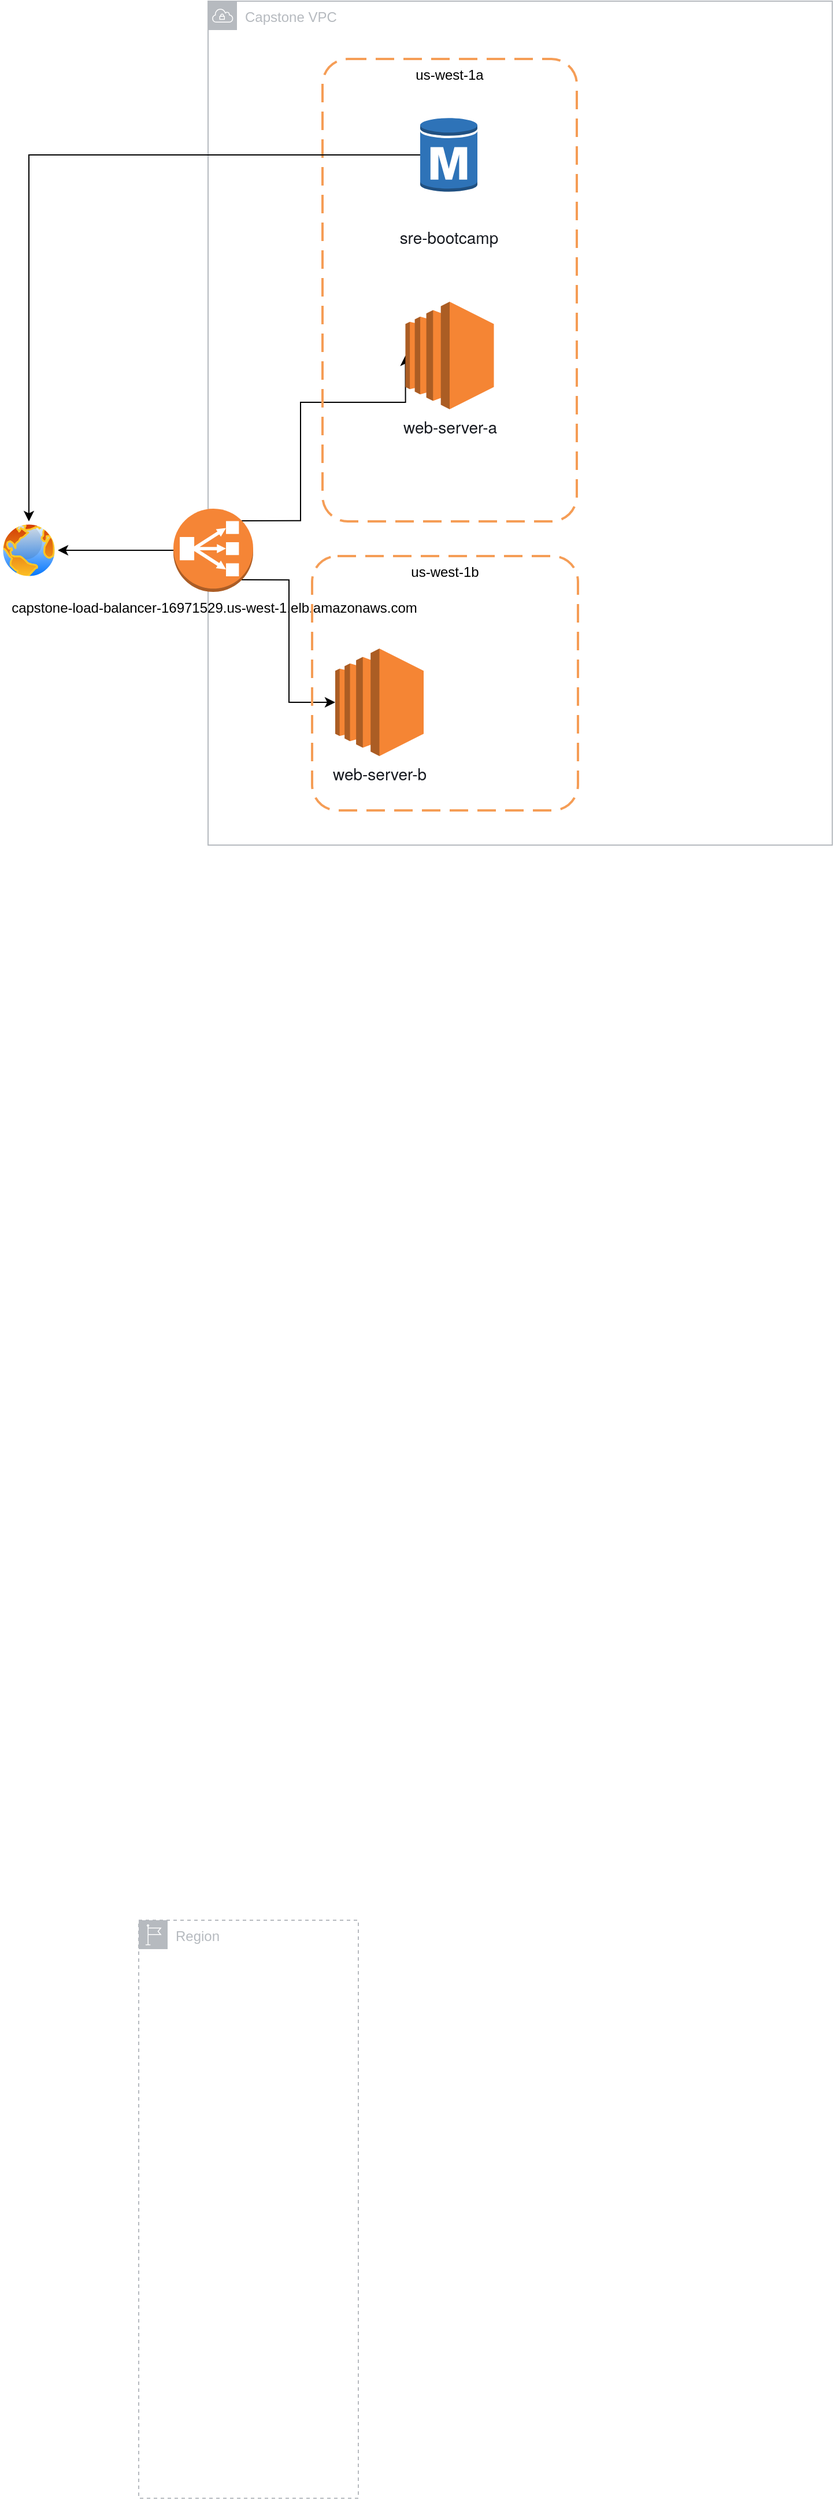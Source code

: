 <mxfile version="21.0.7" type="device"><diagram name="Page-1" id="zDJtd7CjROQfiJ712dtc"><mxGraphModel dx="954" dy="-543" grid="1" gridSize="10" guides="1" tooltips="1" connect="1" arrows="1" fold="1" page="1" pageScale="1" pageWidth="850" pageHeight="1100" math="0" shadow="0"><root><mxCell id="0"/><mxCell id="1" parent="0"/><mxCell id="ic4qHBGrKvK2VRF_e1Rh-18" value="Capstone VPC" style="sketch=0;outlineConnect=0;gradientColor=none;html=1;whiteSpace=wrap;fontSize=12;fontStyle=0;shape=mxgraph.aws4.group;grIcon=mxgraph.aws4.group_vpc;strokeColor=#B6BABF;fillColor=none;verticalAlign=top;align=left;spacingLeft=30;fontColor=#B6BABF;dashed=0;" parent="1" vertex="1"><mxGeometry x="250" y="1350" width="540" height="730" as="geometry"/></mxCell><mxCell id="i2i6iSE2Y_pJiLKHA_Zo-1" value="Region" style="sketch=0;outlineConnect=0;gradientColor=none;html=1;whiteSpace=wrap;fontSize=12;fontStyle=0;shape=mxgraph.aws4.group;grIcon=mxgraph.aws4.group_region;strokeColor=#B6BABF;fillColor=none;verticalAlign=top;align=left;spacingLeft=30;fontColor=#B6BABF;dashed=1;" parent="1" vertex="1"><mxGeometry x="190" y="3010" width="190" height="500" as="geometry"/></mxCell><mxCell id="ic4qHBGrKvK2VRF_e1Rh-12" style="edgeStyle=orthogonalEdgeStyle;rounded=0;orthogonalLoop=1;jettySize=auto;html=1;exitX=0.855;exitY=0.855;exitDx=0;exitDy=0;exitPerimeter=0;entryX=0;entryY=0.5;entryDx=0;entryDy=0;entryPerimeter=0;" parent="1" source="ic4qHBGrKvK2VRF_e1Rh-4" target="ic4qHBGrKvK2VRF_e1Rh-5" edge="1"><mxGeometry relative="1" as="geometry"><Array as="points"><mxPoint x="320" y="1851"/><mxPoint x="320" y="1957"/></Array></mxGeometry></mxCell><mxCell id="ic4qHBGrKvK2VRF_e1Rh-13" style="edgeStyle=orthogonalEdgeStyle;rounded=0;orthogonalLoop=1;jettySize=auto;html=1;exitX=0.855;exitY=0.145;exitDx=0;exitDy=0;exitPerimeter=0;entryX=0;entryY=0.5;entryDx=0;entryDy=0;entryPerimeter=0;" parent="1" source="ic4qHBGrKvK2VRF_e1Rh-4" target="ic4qHBGrKvK2VRF_e1Rh-7" edge="1"><mxGeometry relative="1" as="geometry"><Array as="points"><mxPoint x="330" y="1799"/><mxPoint x="330" y="1697"/></Array></mxGeometry></mxCell><mxCell id="ic4qHBGrKvK2VRF_e1Rh-16" style="edgeStyle=orthogonalEdgeStyle;rounded=0;orthogonalLoop=1;jettySize=auto;html=1;exitX=0;exitY=0.5;exitDx=0;exitDy=0;exitPerimeter=0;entryX=1;entryY=0.5;entryDx=0;entryDy=0;" parent="1" source="ic4qHBGrKvK2VRF_e1Rh-4" target="ic4qHBGrKvK2VRF_e1Rh-17" edge="1"><mxGeometry relative="1" as="geometry"><mxPoint x="120" y="1825" as="targetPoint"/></mxGeometry></mxCell><mxCell id="ic4qHBGrKvK2VRF_e1Rh-4" value="capstone-load-balancer-16971529.us-west-1.elb.amazonaws.com" style="outlineConnect=0;dashed=0;verticalLabelPosition=bottom;verticalAlign=top;align=center;html=1;shape=mxgraph.aws3.classic_load_balancer;fillColor=#F58536;gradientColor=none;rotation=0;" parent="1" vertex="1"><mxGeometry x="220" y="1789" width="69" height="72" as="geometry"/></mxCell><mxCell id="ic4qHBGrKvK2VRF_e1Rh-5" value="&lt;span style=&quot;color: rgb(22, 25, 31); font-family: &amp;quot;Amazon Ember&amp;quot;, &amp;quot;Helvetica Neue&amp;quot;, Roboto, Arial, sans-serif; font-size: 14px; font-style: normal; font-variant-ligatures: normal; font-variant-caps: normal; font-weight: 400; letter-spacing: normal; orphans: 2; text-align: start; text-indent: 0px; text-transform: none; widows: 2; word-spacing: 0px; -webkit-text-stroke-width: 0px; background-color: rgb(255, 255, 255); text-decoration-thickness: initial; text-decoration-style: initial; text-decoration-color: initial; float: none; display: inline !important;&quot;&gt;web-server-b&lt;/span&gt;" style="outlineConnect=0;dashed=0;verticalLabelPosition=bottom;verticalAlign=top;align=center;html=1;shape=mxgraph.aws3.ec2;fillColor=#F58534;gradientColor=none;" parent="1" vertex="1"><mxGeometry x="360" y="1910" width="76.5" height="93" as="geometry"/></mxCell><mxCell id="ic4qHBGrKvK2VRF_e1Rh-14" value="us-west-1a" style="rounded=1;arcSize=10;dashed=1;strokeColor=#F59D56;fillColor=none;gradientColor=none;dashPattern=8 4;strokeWidth=2;verticalAlign=top;" parent="1" vertex="1"><mxGeometry x="349" y="1400" width="220" height="400" as="geometry"/></mxCell><mxCell id="ic4qHBGrKvK2VRF_e1Rh-7" value="&lt;meta charset=&quot;utf-8&quot;&gt;&lt;span style=&quot;color: rgb(22, 25, 31); font-family: &amp;quot;Amazon Ember&amp;quot;, &amp;quot;Helvetica Neue&amp;quot;, Roboto, Arial, sans-serif; font-size: 14px; font-style: normal; font-variant-ligatures: normal; font-variant-caps: normal; font-weight: 400; letter-spacing: normal; orphans: 2; text-align: start; text-indent: 0px; text-transform: none; widows: 2; word-spacing: 0px; -webkit-text-stroke-width: 0px; background-color: rgb(255, 255, 255); text-decoration-thickness: initial; text-decoration-style: initial; text-decoration-color: initial; float: none; display: inline !important;&quot;&gt;web-server-a&lt;/span&gt;" style="outlineConnect=0;dashed=0;verticalLabelPosition=bottom;verticalAlign=top;align=center;html=1;shape=mxgraph.aws3.ec2;fillColor=#F58534;gradientColor=none;" parent="1" vertex="1"><mxGeometry x="420.75" y="1610" width="76.5" height="93" as="geometry"/></mxCell><mxCell id="ic4qHBGrKvK2VRF_e1Rh-19" style="edgeStyle=orthogonalEdgeStyle;rounded=0;orthogonalLoop=1;jettySize=auto;html=1;" parent="1" source="ic4qHBGrKvK2VRF_e1Rh-11" target="ic4qHBGrKvK2VRF_e1Rh-17" edge="1"><mxGeometry relative="1" as="geometry"/></mxCell><mxCell id="ic4qHBGrKvK2VRF_e1Rh-11" value="&lt;div style=&quot;box-sizing: border-box; padding: 1rem 0px; color: rgb(22, 25, 31); font-family: &amp;quot;Amazon Ember&amp;quot;, &amp;quot;Helvetica Neue&amp;quot;, Roboto, Arial, sans-serif; font-size: 14px; text-align: start; background-color: rgb(255, 255, 255); line-height: 100%;&quot;&gt;&lt;div style=&quot;box-sizing: border-box; line-height: 100%;&quot; class=&quot;awsui-form-field&quot;&gt;&lt;div style=&quot;padding-top: 0.5rem; line-height: 100%;&quot; class=&quot;awsui-grid awsui-form-field-controls&quot;&gt;&lt;div style=&quot;box-sizing: border-box; display: flex; flex-wrap: wrap; margin: -1rem;&quot; class=&quot;awsui-row&quot;&gt;&lt;div style=&quot;box-sizing: border-box; position: relative; -webkit-box-flex: 0; flex: 0 0 100%; max-width: 100%; min-width: 0px; word-break: break-word; padding: 1rem; line-height: 100%;&quot; class=&quot;awsui-form-field-control col-xxxs-12 col-xs-9&quot;&gt;sre-bootcamp&lt;/div&gt;&lt;/div&gt;&lt;/div&gt;&lt;/div&gt;&lt;/div&gt;" style="outlineConnect=0;dashed=0;verticalLabelPosition=bottom;verticalAlign=top;align=center;html=1;shape=mxgraph.aws3.rds_db_instance;fillColor=#2E73B8;gradientColor=none;" parent="1" vertex="1"><mxGeometry x="433.5" y="1450" width="49.5" height="66" as="geometry"/></mxCell><mxCell id="ic4qHBGrKvK2VRF_e1Rh-15" value="us-west-1b" style="rounded=1;arcSize=10;dashed=1;strokeColor=#F59D56;fillColor=none;gradientColor=none;dashPattern=8 4;strokeWidth=2;verticalAlign=top;" parent="1" vertex="1"><mxGeometry x="340" y="1830" width="230" height="220" as="geometry"/></mxCell><mxCell id="ic4qHBGrKvK2VRF_e1Rh-17" value="" style="aspect=fixed;perimeter=ellipsePerimeter;html=1;align=center;shadow=0;dashed=0;spacingTop=3;image;image=img/lib/active_directory/internet_globe.svg;" parent="1" vertex="1"><mxGeometry x="70" y="1800" width="50" height="50" as="geometry"/></mxCell></root></mxGraphModel></diagram></mxfile>